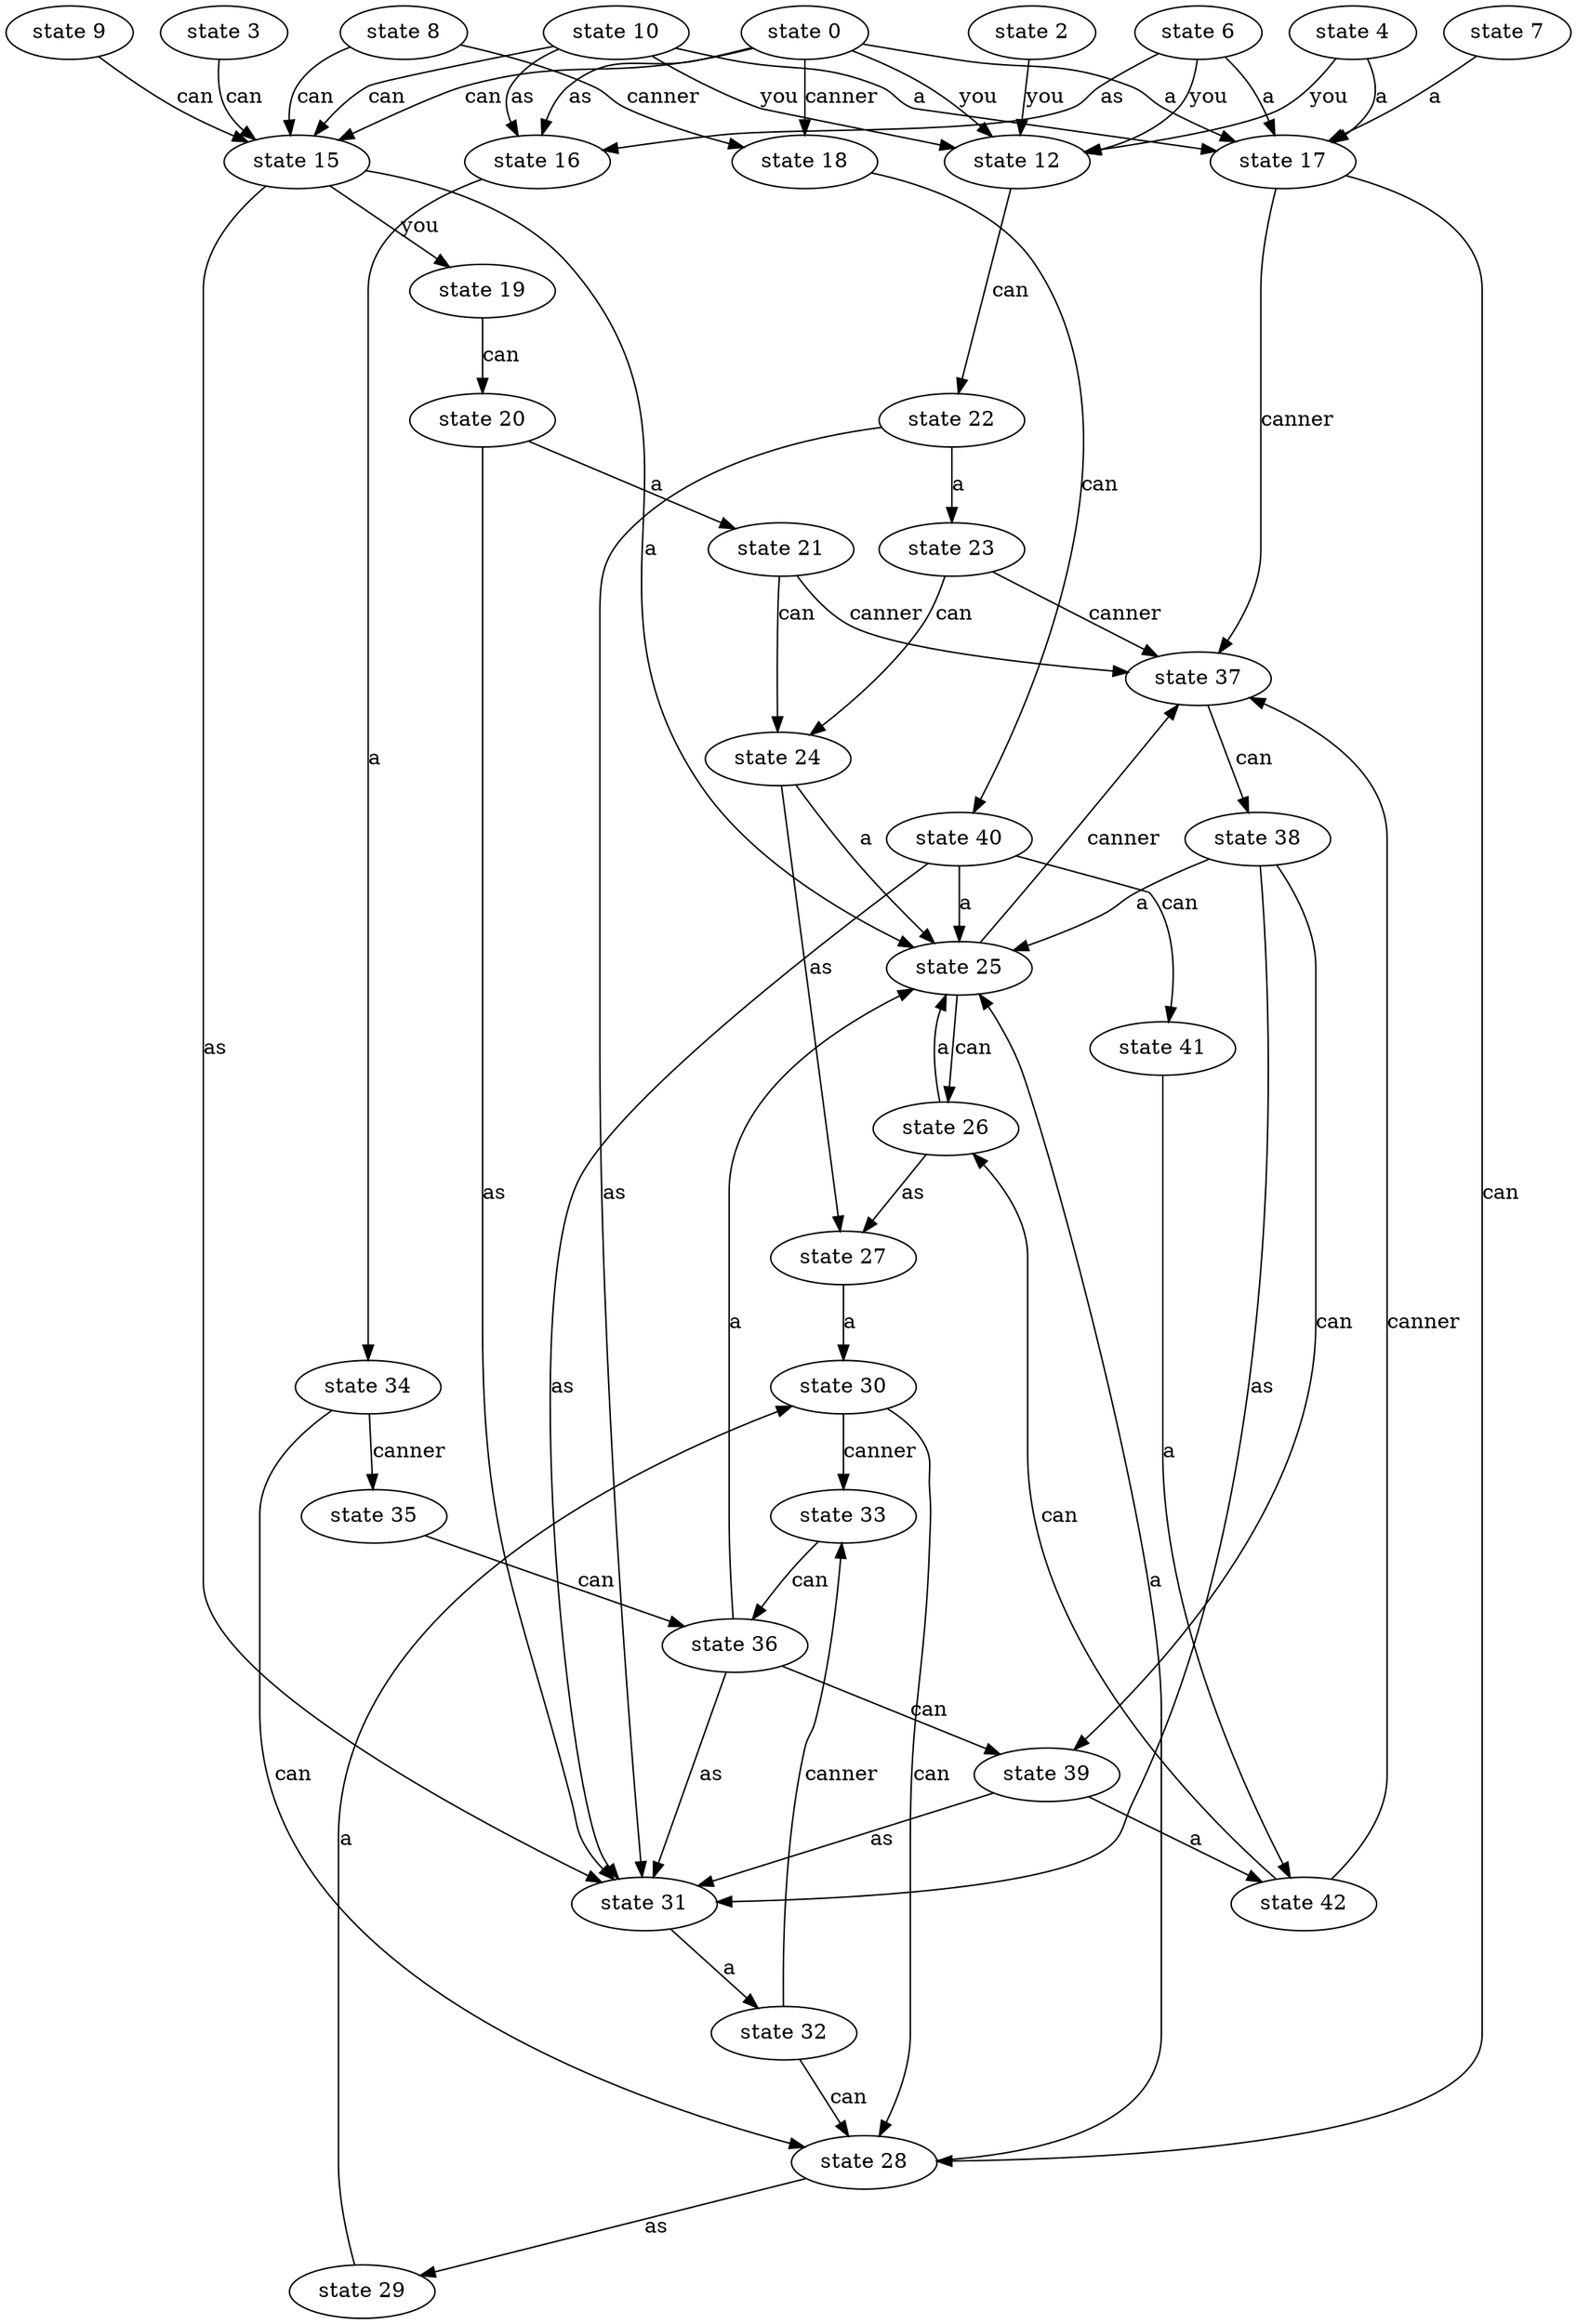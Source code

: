digraph abc{ 
"state 2" -> "state 12" [ label="you" ]; 
"state 23" -> "state 37" [ label="canner" ]; 
"state 23" -> "state 24" [ label="can" ]; 
"state 34" -> "state 35" [ label="canner" ]; 
"state 34" -> "state 28" [ label="can" ]; 
"state 40" -> "state 25" [ label="a" ]; 
"state 40" -> "state 31" [ label="as" ]; 
"state 40" -> "state 41" [ label="can" ]; 
"state 42" -> "state 37" [ label="canner" ]; 
"state 42" -> "state 26" [ label="can" ]; 
"state 37" -> "state 38" [ label="can" ]; 
"state 28" -> "state 25" [ label="a" ]; 
"state 28" -> "state 29" [ label="as" ]; 
"state 16" -> "state 34" [ label="a" ]; 
"state 3" -> "state 15" [ label="can" ]; 
"state 30" -> "state 33" [ label="canner" ]; 
"state 30" -> "state 28" [ label="can" ]; 
"state 6" -> "state 17" [ label="a" ]; 
"state 6" -> "state 16" [ label="as" ]; 
"state 6" -> "state 12" [ label="you" ]; 
"state 39" -> "state 42" [ label="a" ]; 
"state 39" -> "state 31" [ label="as" ]; 
"state 18" -> "state 40" [ label="can" ]; 
"state 21" -> "state 37" [ label="canner" ]; 
"state 21" -> "state 24" [ label="can" ]; 
"state 38" -> "state 25" [ label="a" ]; 
"state 38" -> "state 31" [ label="as" ]; 
"state 38" -> "state 39" [ label="can" ]; 
"state 24" -> "state 25" [ label="a" ]; 
"state 24" -> "state 27" [ label="as" ]; 
"state 20" -> "state 21" [ label="a" ]; 
"state 20" -> "state 31" [ label="as" ]; 
"state 8" -> "state 18" [ label="canner" ]; 
"state 8" -> "state 15" [ label="can" ]; 
"state 31" -> "state 32" [ label="a" ]; 
"state 12" -> "state 22" [ label="can" ]; 
"state 9" -> "state 15" [ label="can" ]; 
"state 4" -> "state 17" [ label="a" ]; 
"state 4" -> "state 12" [ label="you" ]; 
"state 17" -> "state 37" [ label="canner" ]; 
"state 17" -> "state 28" [ label="can" ]; 
"state 32" -> "state 33" [ label="canner" ]; 
"state 32" -> "state 28" [ label="can" ]; 
"state 7" -> "state 17" [ label="a" ]; 
"state 35" -> "state 36" [ label="can" ]; 
"state 15" -> "state 25" [ label="a" ]; 
"state 15" -> "state 31" [ label="as" ]; 
"state 15" -> "state 19" [ label="you" ]; 
"state 36" -> "state 25" [ label="a" ]; 
"state 36" -> "state 31" [ label="as" ]; 
"state 36" -> "state 39" [ label="can" ]; 
"state 0" -> "state 17" [ label="a" ]; 
"state 0" -> "state 18" [ label="canner" ]; 
"state 0" -> "state 16" [ label="as" ]; 
"state 0" -> "state 15" [ label="can" ]; 
"state 0" -> "state 12" [ label="you" ]; 
"state 22" -> "state 23" [ label="a" ]; 
"state 22" -> "state 31" [ label="as" ]; 
"state 19" -> "state 20" [ label="can" ]; 
"state 10" -> "state 17" [ label="a" ]; 
"state 10" -> "state 16" [ label="as" ]; 
"state 10" -> "state 15" [ label="can" ]; 
"state 10" -> "state 12" [ label="you" ]; 
"state 25" -> "state 37" [ label="canner" ]; 
"state 25" -> "state 26" [ label="can" ]; 
"state 26" -> "state 25" [ label="a" ]; 
"state 26" -> "state 27" [ label="as" ]; 
"state 29" -> "state 30" [ label="a" ]; 
"state 27" -> "state 30" [ label="a" ]; 
"state 33" -> "state 36" [ label="can" ]; 
"state 41" -> "state 42" [ label="a" ]; 
}